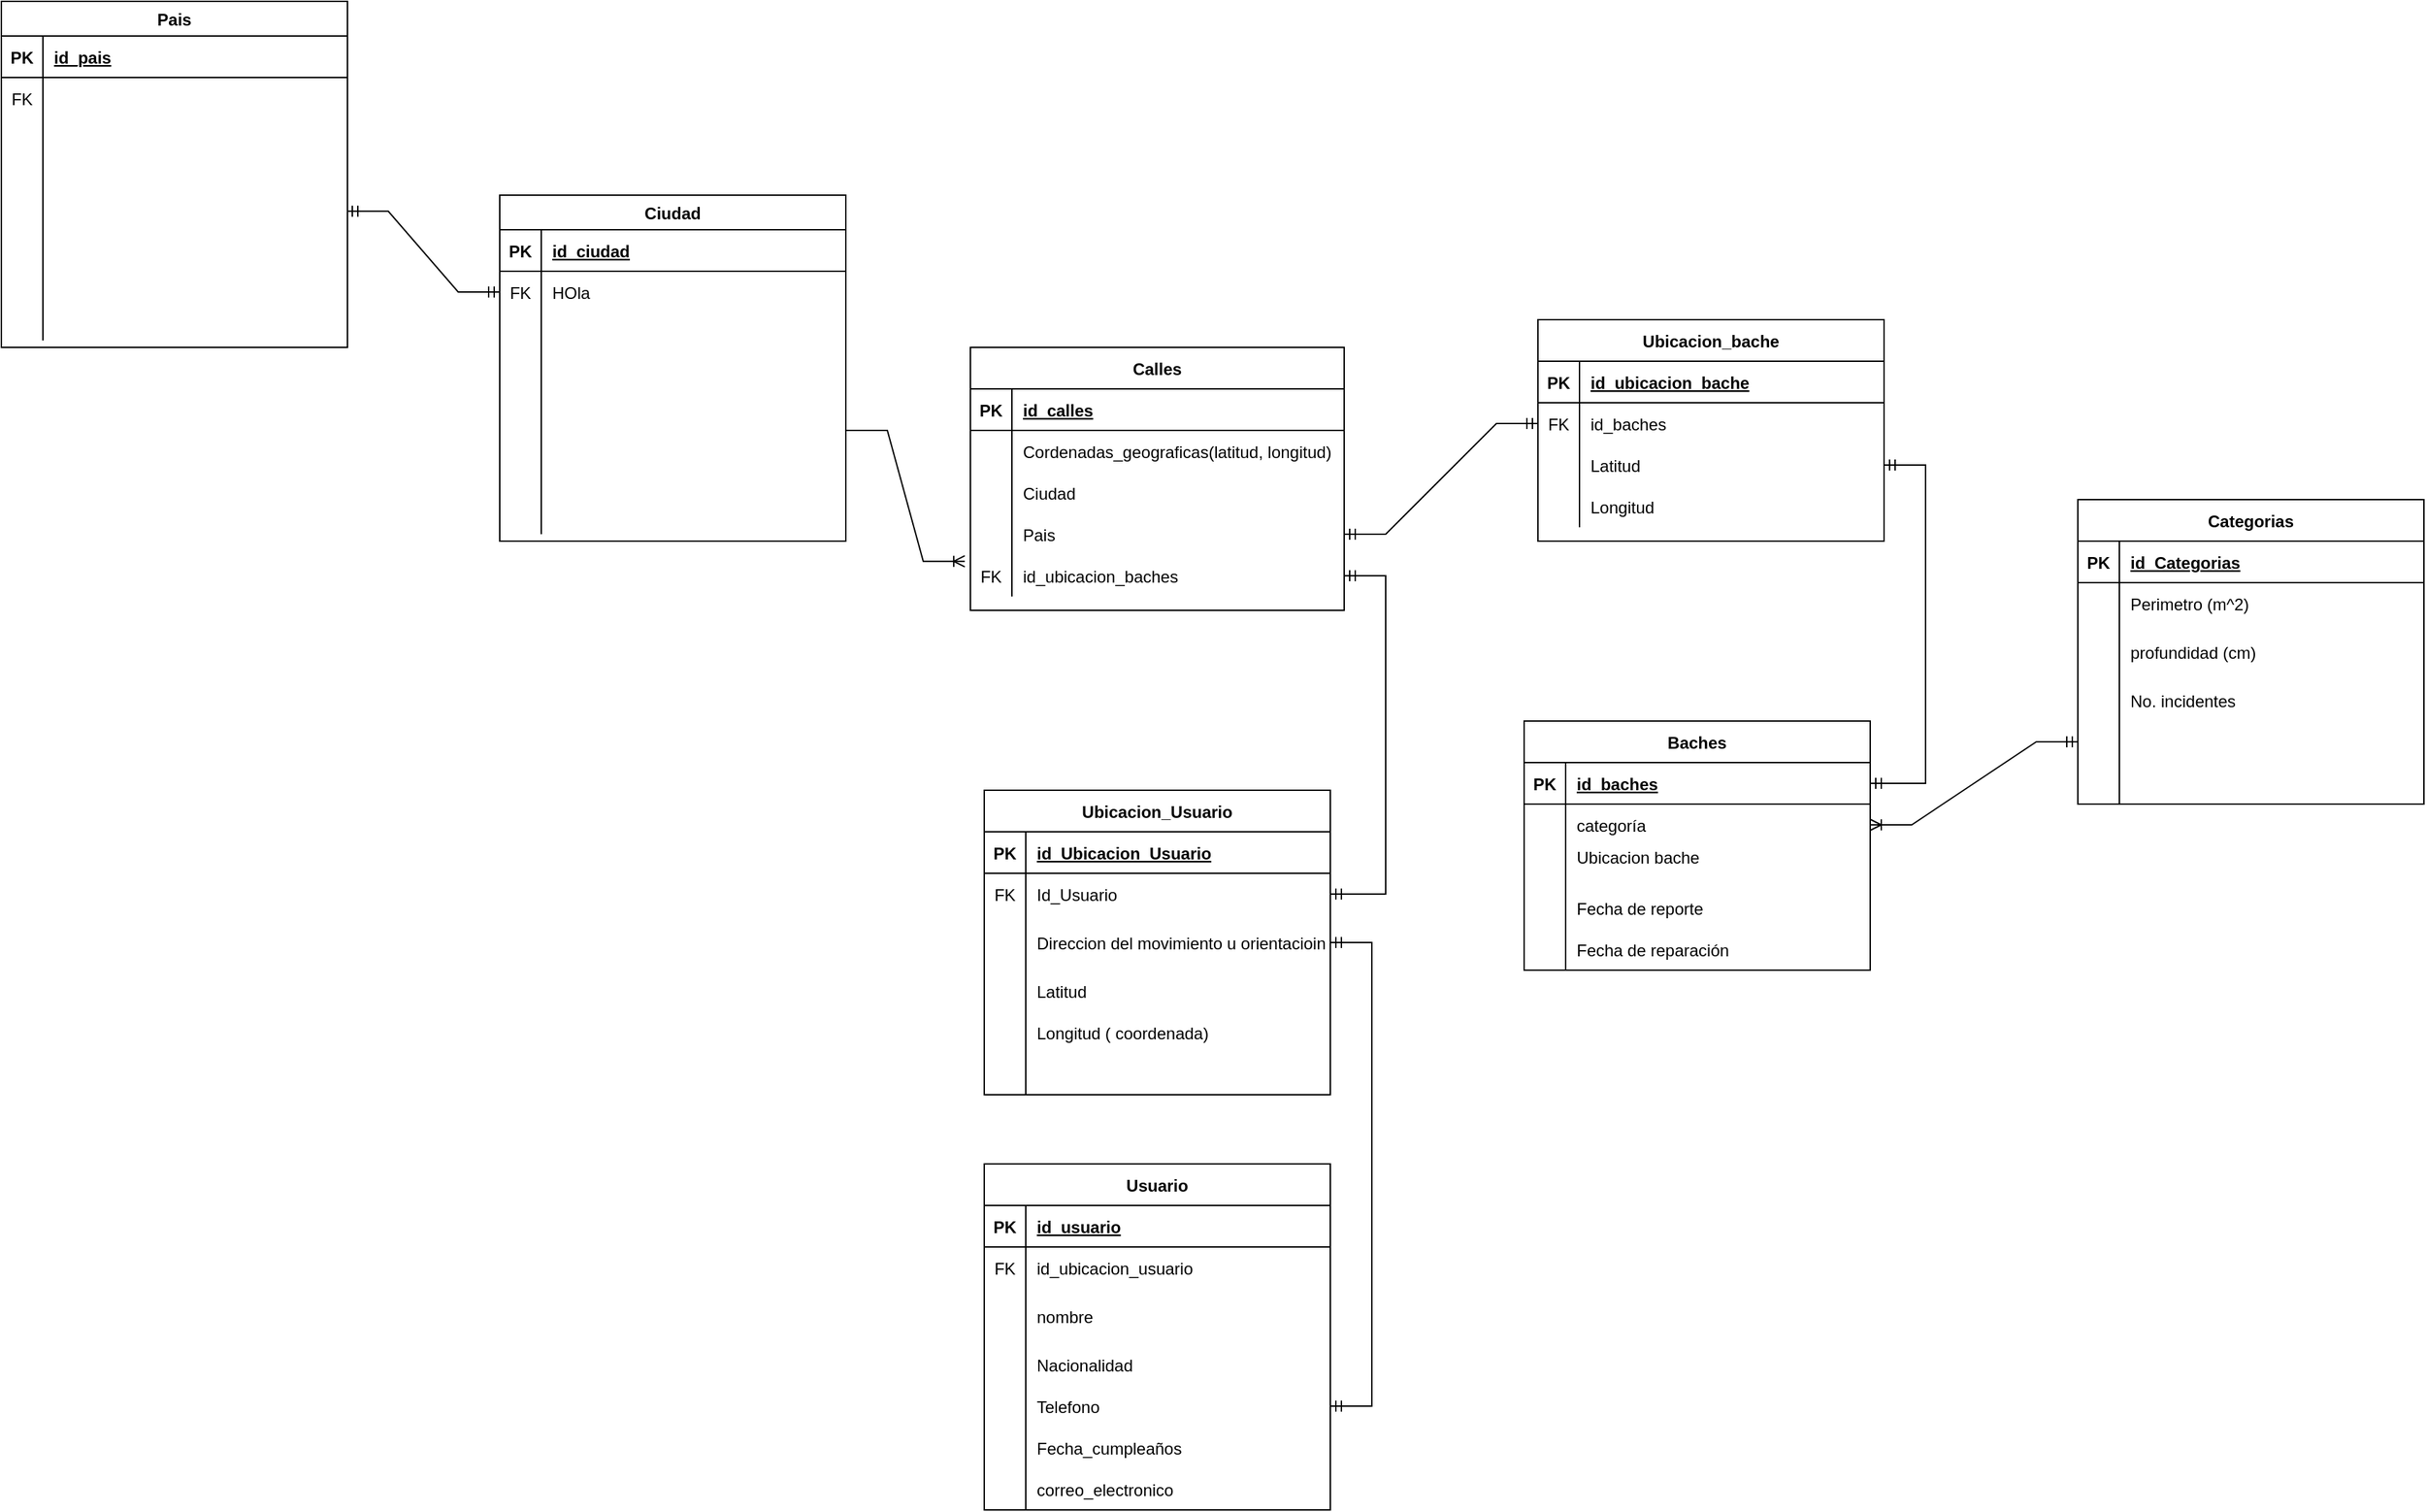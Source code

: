<mxfile version="24.0.7" type="github">
  <diagram name="Page-1" id="XDN09dfMbkEmqPRKBXD4">
    <mxGraphModel dx="1633" dy="789" grid="1" gridSize="10" guides="1" tooltips="1" connect="1" arrows="1" fold="1" page="1" pageScale="1" pageWidth="827" pageHeight="1169" math="0" shadow="0">
      <root>
        <mxCell id="0" />
        <mxCell id="1" parent="0" />
        <mxCell id="mISCRe_RFVBFZnoGNRsq-1" value="Baches" style="shape=table;startSize=30;container=1;collapsible=1;childLayout=tableLayout;fixedRows=1;rowLines=0;fontStyle=1;align=center;resizeLast=1;" parent="1" vertex="1">
          <mxGeometry x="1140" y="560" width="250" height="180" as="geometry" />
        </mxCell>
        <mxCell id="mISCRe_RFVBFZnoGNRsq-2" value="" style="shape=partialRectangle;collapsible=0;dropTarget=0;pointerEvents=0;fillColor=none;points=[[0,0.5],[1,0.5]];portConstraint=eastwest;top=0;left=0;right=0;bottom=1;" parent="mISCRe_RFVBFZnoGNRsq-1" vertex="1">
          <mxGeometry y="30" width="250" height="30" as="geometry" />
        </mxCell>
        <mxCell id="mISCRe_RFVBFZnoGNRsq-3" value="PK" style="shape=partialRectangle;overflow=hidden;connectable=0;fillColor=none;top=0;left=0;bottom=0;right=0;fontStyle=1;" parent="mISCRe_RFVBFZnoGNRsq-2" vertex="1">
          <mxGeometry width="30" height="30" as="geometry">
            <mxRectangle width="30" height="30" as="alternateBounds" />
          </mxGeometry>
        </mxCell>
        <mxCell id="mISCRe_RFVBFZnoGNRsq-4" value="id_baches" style="shape=partialRectangle;overflow=hidden;connectable=0;fillColor=none;top=0;left=0;bottom=0;right=0;align=left;spacingLeft=6;fontStyle=5;" parent="mISCRe_RFVBFZnoGNRsq-2" vertex="1">
          <mxGeometry x="30" width="220" height="30" as="geometry">
            <mxRectangle width="220" height="30" as="alternateBounds" />
          </mxGeometry>
        </mxCell>
        <mxCell id="mISCRe_RFVBFZnoGNRsq-5" value="" style="shape=partialRectangle;collapsible=0;dropTarget=0;pointerEvents=0;fillColor=none;points=[[0,0.5],[1,0.5]];portConstraint=eastwest;top=0;left=0;right=0;bottom=0;" parent="mISCRe_RFVBFZnoGNRsq-1" vertex="1">
          <mxGeometry y="60" width="250" height="30" as="geometry" />
        </mxCell>
        <mxCell id="mISCRe_RFVBFZnoGNRsq-6" value="" style="shape=partialRectangle;overflow=hidden;connectable=0;fillColor=none;top=0;left=0;bottom=0;right=0;" parent="mISCRe_RFVBFZnoGNRsq-5" vertex="1">
          <mxGeometry width="30" height="30" as="geometry">
            <mxRectangle width="30" height="30" as="alternateBounds" />
          </mxGeometry>
        </mxCell>
        <mxCell id="mISCRe_RFVBFZnoGNRsq-7" value="categoría" style="shape=partialRectangle;overflow=hidden;connectable=0;fillColor=none;top=0;left=0;bottom=0;right=0;align=left;spacingLeft=6;" parent="mISCRe_RFVBFZnoGNRsq-5" vertex="1">
          <mxGeometry x="30" width="220" height="30" as="geometry">
            <mxRectangle width="220" height="30" as="alternateBounds" />
          </mxGeometry>
        </mxCell>
        <mxCell id="mISCRe_RFVBFZnoGNRsq-8" value="" style="shape=partialRectangle;collapsible=0;dropTarget=0;pointerEvents=0;fillColor=none;points=[[0,0.5],[1,0.5]];portConstraint=eastwest;top=0;left=0;right=0;bottom=0;" parent="mISCRe_RFVBFZnoGNRsq-1" vertex="1">
          <mxGeometry y="90" width="250" height="30" as="geometry" />
        </mxCell>
        <mxCell id="mISCRe_RFVBFZnoGNRsq-9" value="" style="shape=partialRectangle;overflow=hidden;connectable=0;fillColor=none;top=0;left=0;bottom=0;right=0;" parent="mISCRe_RFVBFZnoGNRsq-8" vertex="1">
          <mxGeometry width="30" height="30" as="geometry">
            <mxRectangle width="30" height="30" as="alternateBounds" />
          </mxGeometry>
        </mxCell>
        <mxCell id="mISCRe_RFVBFZnoGNRsq-10" value="Ubicacion bache&#xa;" style="shape=partialRectangle;overflow=hidden;connectable=0;fillColor=none;top=0;left=0;bottom=0;right=0;align=left;spacingLeft=6;" parent="mISCRe_RFVBFZnoGNRsq-8" vertex="1">
          <mxGeometry x="30" width="220" height="30" as="geometry">
            <mxRectangle width="220" height="30" as="alternateBounds" />
          </mxGeometry>
        </mxCell>
        <mxCell id="mISCRe_RFVBFZnoGNRsq-11" value="" style="shape=partialRectangle;collapsible=0;dropTarget=0;pointerEvents=0;fillColor=none;points=[[0,0.5],[1,0.5]];portConstraint=eastwest;top=0;left=0;right=0;bottom=0;" parent="mISCRe_RFVBFZnoGNRsq-1" vertex="1">
          <mxGeometry y="120" width="250" height="30" as="geometry" />
        </mxCell>
        <mxCell id="mISCRe_RFVBFZnoGNRsq-12" value="" style="shape=partialRectangle;overflow=hidden;connectable=0;fillColor=none;top=0;left=0;bottom=0;right=0;" parent="mISCRe_RFVBFZnoGNRsq-11" vertex="1">
          <mxGeometry width="30" height="30" as="geometry">
            <mxRectangle width="30" height="30" as="alternateBounds" />
          </mxGeometry>
        </mxCell>
        <mxCell id="mISCRe_RFVBFZnoGNRsq-13" value="Fecha de reporte" style="shape=partialRectangle;overflow=hidden;connectable=0;fillColor=none;top=0;left=0;bottom=0;right=0;align=left;spacingLeft=6;" parent="mISCRe_RFVBFZnoGNRsq-11" vertex="1">
          <mxGeometry x="30" width="220" height="30" as="geometry">
            <mxRectangle width="220" height="30" as="alternateBounds" />
          </mxGeometry>
        </mxCell>
        <mxCell id="mISCRe_RFVBFZnoGNRsq-14" value="" style="shape=partialRectangle;collapsible=0;dropTarget=0;pointerEvents=0;fillColor=none;points=[[0,0.5],[1,0.5]];portConstraint=eastwest;top=0;left=0;right=0;bottom=0;" parent="mISCRe_RFVBFZnoGNRsq-1" vertex="1">
          <mxGeometry y="150" width="250" height="30" as="geometry" />
        </mxCell>
        <mxCell id="mISCRe_RFVBFZnoGNRsq-15" value="" style="shape=partialRectangle;overflow=hidden;connectable=0;fillColor=none;top=0;left=0;bottom=0;right=0;" parent="mISCRe_RFVBFZnoGNRsq-14" vertex="1">
          <mxGeometry width="30" height="30" as="geometry">
            <mxRectangle width="30" height="30" as="alternateBounds" />
          </mxGeometry>
        </mxCell>
        <mxCell id="mISCRe_RFVBFZnoGNRsq-16" value="Fecha de reparación" style="shape=partialRectangle;overflow=hidden;connectable=0;fillColor=none;top=0;left=0;bottom=0;right=0;align=left;spacingLeft=6;" parent="mISCRe_RFVBFZnoGNRsq-14" vertex="1">
          <mxGeometry x="30" width="220" height="30" as="geometry">
            <mxRectangle width="220" height="30" as="alternateBounds" />
          </mxGeometry>
        </mxCell>
        <mxCell id="mISCRe_RFVBFZnoGNRsq-17" value="Ubicacion_bache" style="shape=table;startSize=30;container=1;collapsible=1;childLayout=tableLayout;fixedRows=1;rowLines=0;fontStyle=1;align=center;resizeLast=1;" parent="1" vertex="1">
          <mxGeometry x="1150" y="270" width="250" height="160" as="geometry" />
        </mxCell>
        <mxCell id="mISCRe_RFVBFZnoGNRsq-18" value="" style="shape=partialRectangle;collapsible=0;dropTarget=0;pointerEvents=0;fillColor=none;points=[[0,0.5],[1,0.5]];portConstraint=eastwest;top=0;left=0;right=0;bottom=1;" parent="mISCRe_RFVBFZnoGNRsq-17" vertex="1">
          <mxGeometry y="30" width="250" height="30" as="geometry" />
        </mxCell>
        <mxCell id="mISCRe_RFVBFZnoGNRsq-19" value="PK" style="shape=partialRectangle;overflow=hidden;connectable=0;fillColor=none;top=0;left=0;bottom=0;right=0;fontStyle=1;" parent="mISCRe_RFVBFZnoGNRsq-18" vertex="1">
          <mxGeometry width="30" height="30" as="geometry">
            <mxRectangle width="30" height="30" as="alternateBounds" />
          </mxGeometry>
        </mxCell>
        <mxCell id="mISCRe_RFVBFZnoGNRsq-20" value="id_ubicacion_bache" style="shape=partialRectangle;overflow=hidden;connectable=0;fillColor=none;top=0;left=0;bottom=0;right=0;align=left;spacingLeft=6;fontStyle=5;" parent="mISCRe_RFVBFZnoGNRsq-18" vertex="1">
          <mxGeometry x="30" width="220" height="30" as="geometry">
            <mxRectangle width="220" height="30" as="alternateBounds" />
          </mxGeometry>
        </mxCell>
        <mxCell id="mISCRe_RFVBFZnoGNRsq-21" value="" style="shape=partialRectangle;collapsible=0;dropTarget=0;pointerEvents=0;fillColor=none;points=[[0,0.5],[1,0.5]];portConstraint=eastwest;top=0;left=0;right=0;bottom=0;" parent="mISCRe_RFVBFZnoGNRsq-17" vertex="1">
          <mxGeometry y="60" width="250" height="30" as="geometry" />
        </mxCell>
        <mxCell id="mISCRe_RFVBFZnoGNRsq-22" value="FK" style="shape=partialRectangle;overflow=hidden;connectable=0;fillColor=none;top=0;left=0;bottom=0;right=0;" parent="mISCRe_RFVBFZnoGNRsq-21" vertex="1">
          <mxGeometry width="30" height="30" as="geometry">
            <mxRectangle width="30" height="30" as="alternateBounds" />
          </mxGeometry>
        </mxCell>
        <mxCell id="mISCRe_RFVBFZnoGNRsq-23" value="id_baches" style="shape=partialRectangle;overflow=hidden;connectable=0;fillColor=none;top=0;left=0;bottom=0;right=0;align=left;spacingLeft=6;labelBorderColor=none;" parent="mISCRe_RFVBFZnoGNRsq-21" vertex="1">
          <mxGeometry x="30" width="220" height="30" as="geometry">
            <mxRectangle width="220" height="30" as="alternateBounds" />
          </mxGeometry>
        </mxCell>
        <mxCell id="mISCRe_RFVBFZnoGNRsq-24" value="" style="shape=partialRectangle;collapsible=0;dropTarget=0;pointerEvents=0;fillColor=none;points=[[0,0.5],[1,0.5]];portConstraint=eastwest;top=0;left=0;right=0;bottom=0;" parent="mISCRe_RFVBFZnoGNRsq-17" vertex="1">
          <mxGeometry y="90" width="250" height="30" as="geometry" />
        </mxCell>
        <mxCell id="mISCRe_RFVBFZnoGNRsq-25" value="" style="shape=partialRectangle;overflow=hidden;connectable=0;fillColor=none;top=0;left=0;bottom=0;right=0;" parent="mISCRe_RFVBFZnoGNRsq-24" vertex="1">
          <mxGeometry width="30" height="30" as="geometry">
            <mxRectangle width="30" height="30" as="alternateBounds" />
          </mxGeometry>
        </mxCell>
        <mxCell id="mISCRe_RFVBFZnoGNRsq-26" value="Latitud" style="shape=partialRectangle;overflow=hidden;connectable=0;fillColor=none;top=0;left=0;bottom=0;right=0;align=left;spacingLeft=6;" parent="mISCRe_RFVBFZnoGNRsq-24" vertex="1">
          <mxGeometry x="30" width="220" height="30" as="geometry">
            <mxRectangle width="220" height="30" as="alternateBounds" />
          </mxGeometry>
        </mxCell>
        <mxCell id="mISCRe_RFVBFZnoGNRsq-27" value="" style="shape=partialRectangle;collapsible=0;dropTarget=0;pointerEvents=0;fillColor=none;points=[[0,0.5],[1,0.5]];portConstraint=eastwest;top=0;left=0;right=0;bottom=0;" parent="mISCRe_RFVBFZnoGNRsq-17" vertex="1">
          <mxGeometry y="120" width="250" height="30" as="geometry" />
        </mxCell>
        <mxCell id="mISCRe_RFVBFZnoGNRsq-28" value="" style="shape=partialRectangle;overflow=hidden;connectable=0;fillColor=none;top=0;left=0;bottom=0;right=0;" parent="mISCRe_RFVBFZnoGNRsq-27" vertex="1">
          <mxGeometry width="30" height="30" as="geometry">
            <mxRectangle width="30" height="30" as="alternateBounds" />
          </mxGeometry>
        </mxCell>
        <mxCell id="mISCRe_RFVBFZnoGNRsq-29" value="Longitud" style="shape=partialRectangle;overflow=hidden;connectable=0;fillColor=none;top=0;left=0;bottom=0;right=0;align=left;spacingLeft=6;" parent="mISCRe_RFVBFZnoGNRsq-27" vertex="1">
          <mxGeometry x="30" width="220" height="30" as="geometry">
            <mxRectangle width="220" height="30" as="alternateBounds" />
          </mxGeometry>
        </mxCell>
        <mxCell id="mISCRe_RFVBFZnoGNRsq-30" value="Calles" style="shape=table;startSize=30;container=1;collapsible=1;childLayout=tableLayout;fixedRows=1;rowLines=0;fontStyle=1;align=center;resizeLast=1;" parent="1" vertex="1">
          <mxGeometry x="740" y="290" width="270" height="190" as="geometry" />
        </mxCell>
        <mxCell id="mISCRe_RFVBFZnoGNRsq-31" value="" style="shape=partialRectangle;collapsible=0;dropTarget=0;pointerEvents=0;fillColor=none;points=[[0,0.5],[1,0.5]];portConstraint=eastwest;top=0;left=0;right=0;bottom=1;" parent="mISCRe_RFVBFZnoGNRsq-30" vertex="1">
          <mxGeometry y="30" width="270" height="30" as="geometry" />
        </mxCell>
        <mxCell id="mISCRe_RFVBFZnoGNRsq-32" value="PK" style="shape=partialRectangle;overflow=hidden;connectable=0;fillColor=none;top=0;left=0;bottom=0;right=0;fontStyle=1;" parent="mISCRe_RFVBFZnoGNRsq-31" vertex="1">
          <mxGeometry width="30" height="30" as="geometry">
            <mxRectangle width="30" height="30" as="alternateBounds" />
          </mxGeometry>
        </mxCell>
        <mxCell id="mISCRe_RFVBFZnoGNRsq-33" value="id_calles" style="shape=partialRectangle;overflow=hidden;connectable=0;fillColor=none;top=0;left=0;bottom=0;right=0;align=left;spacingLeft=6;fontStyle=5;" parent="mISCRe_RFVBFZnoGNRsq-31" vertex="1">
          <mxGeometry x="30" width="240" height="30" as="geometry">
            <mxRectangle width="240" height="30" as="alternateBounds" />
          </mxGeometry>
        </mxCell>
        <mxCell id="mISCRe_RFVBFZnoGNRsq-34" value="" style="shape=partialRectangle;collapsible=0;dropTarget=0;pointerEvents=0;fillColor=none;points=[[0,0.5],[1,0.5]];portConstraint=eastwest;top=0;left=0;right=0;bottom=0;" parent="mISCRe_RFVBFZnoGNRsq-30" vertex="1">
          <mxGeometry y="60" width="270" height="30" as="geometry" />
        </mxCell>
        <mxCell id="mISCRe_RFVBFZnoGNRsq-35" value="" style="shape=partialRectangle;overflow=hidden;connectable=0;fillColor=none;top=0;left=0;bottom=0;right=0;" parent="mISCRe_RFVBFZnoGNRsq-34" vertex="1">
          <mxGeometry width="30" height="30" as="geometry">
            <mxRectangle width="30" height="30" as="alternateBounds" />
          </mxGeometry>
        </mxCell>
        <mxCell id="mISCRe_RFVBFZnoGNRsq-36" value="Cordenadas_geograficas(latitud, longitud)" style="shape=partialRectangle;overflow=hidden;connectable=0;fillColor=none;top=0;left=0;bottom=0;right=0;align=left;spacingLeft=6;" parent="mISCRe_RFVBFZnoGNRsq-34" vertex="1">
          <mxGeometry x="30" width="240" height="30" as="geometry">
            <mxRectangle width="240" height="30" as="alternateBounds" />
          </mxGeometry>
        </mxCell>
        <mxCell id="mISCRe_RFVBFZnoGNRsq-37" value="" style="shape=partialRectangle;collapsible=0;dropTarget=0;pointerEvents=0;fillColor=none;points=[[0,0.5],[1,0.5]];portConstraint=eastwest;top=0;left=0;right=0;bottom=0;" parent="mISCRe_RFVBFZnoGNRsq-30" vertex="1">
          <mxGeometry y="90" width="270" height="30" as="geometry" />
        </mxCell>
        <mxCell id="mISCRe_RFVBFZnoGNRsq-38" value="" style="shape=partialRectangle;overflow=hidden;connectable=0;fillColor=none;top=0;left=0;bottom=0;right=0;" parent="mISCRe_RFVBFZnoGNRsq-37" vertex="1">
          <mxGeometry width="30" height="30" as="geometry">
            <mxRectangle width="30" height="30" as="alternateBounds" />
          </mxGeometry>
        </mxCell>
        <mxCell id="mISCRe_RFVBFZnoGNRsq-39" value="Ciudad" style="shape=partialRectangle;overflow=hidden;connectable=0;fillColor=none;top=0;left=0;bottom=0;right=0;align=left;spacingLeft=6;" parent="mISCRe_RFVBFZnoGNRsq-37" vertex="1">
          <mxGeometry x="30" width="240" height="30" as="geometry">
            <mxRectangle width="240" height="30" as="alternateBounds" />
          </mxGeometry>
        </mxCell>
        <mxCell id="mISCRe_RFVBFZnoGNRsq-40" value="" style="shape=partialRectangle;collapsible=0;dropTarget=0;pointerEvents=0;fillColor=none;points=[[0,0.5],[1,0.5]];portConstraint=eastwest;top=0;left=0;right=0;bottom=0;" parent="mISCRe_RFVBFZnoGNRsq-30" vertex="1">
          <mxGeometry y="120" width="270" height="30" as="geometry" />
        </mxCell>
        <mxCell id="mISCRe_RFVBFZnoGNRsq-41" value="" style="shape=partialRectangle;overflow=hidden;connectable=0;fillColor=none;top=0;left=0;bottom=0;right=0;" parent="mISCRe_RFVBFZnoGNRsq-40" vertex="1">
          <mxGeometry width="30" height="30" as="geometry">
            <mxRectangle width="30" height="30" as="alternateBounds" />
          </mxGeometry>
        </mxCell>
        <mxCell id="mISCRe_RFVBFZnoGNRsq-42" value="Pais" style="shape=partialRectangle;overflow=hidden;connectable=0;fillColor=none;top=0;left=0;bottom=0;right=0;align=left;spacingLeft=6;" parent="mISCRe_RFVBFZnoGNRsq-40" vertex="1">
          <mxGeometry x="30" width="240" height="30" as="geometry">
            <mxRectangle width="240" height="30" as="alternateBounds" />
          </mxGeometry>
        </mxCell>
        <mxCell id="mISCRe_RFVBFZnoGNRsq-43" value="" style="shape=partialRectangle;collapsible=0;dropTarget=0;pointerEvents=0;fillColor=none;points=[[0,0.5],[1,0.5]];portConstraint=eastwest;top=0;left=0;right=0;bottom=0;" parent="mISCRe_RFVBFZnoGNRsq-30" vertex="1">
          <mxGeometry y="150" width="270" height="30" as="geometry" />
        </mxCell>
        <mxCell id="mISCRe_RFVBFZnoGNRsq-44" value="FK" style="shape=partialRectangle;overflow=hidden;connectable=0;fillColor=none;top=0;left=0;bottom=0;right=0;" parent="mISCRe_RFVBFZnoGNRsq-43" vertex="1">
          <mxGeometry width="30" height="30" as="geometry">
            <mxRectangle width="30" height="30" as="alternateBounds" />
          </mxGeometry>
        </mxCell>
        <mxCell id="mISCRe_RFVBFZnoGNRsq-45" value="id_ubicacion_baches" style="shape=partialRectangle;overflow=hidden;connectable=0;fillColor=none;top=0;left=0;bottom=0;right=0;align=left;spacingLeft=6;verticalAlign=middle;noLabel=0;" parent="mISCRe_RFVBFZnoGNRsq-43" vertex="1">
          <mxGeometry x="30" width="240" height="30" as="geometry">
            <mxRectangle width="240" height="30" as="alternateBounds" />
          </mxGeometry>
        </mxCell>
        <mxCell id="mISCRe_RFVBFZnoGNRsq-46" value="Categorias" style="shape=table;startSize=30;container=1;collapsible=1;childLayout=tableLayout;fixedRows=1;rowLines=0;fontStyle=1;align=center;resizeLast=1;" parent="1" vertex="1">
          <mxGeometry x="1540" y="400" width="250" height="220" as="geometry" />
        </mxCell>
        <mxCell id="mISCRe_RFVBFZnoGNRsq-47" value="" style="shape=partialRectangle;collapsible=0;dropTarget=0;pointerEvents=0;fillColor=none;points=[[0,0.5],[1,0.5]];portConstraint=eastwest;top=0;left=0;right=0;bottom=1;" parent="mISCRe_RFVBFZnoGNRsq-46" vertex="1">
          <mxGeometry y="30" width="250" height="30" as="geometry" />
        </mxCell>
        <mxCell id="mISCRe_RFVBFZnoGNRsq-48" value="PK" style="shape=partialRectangle;overflow=hidden;connectable=0;fillColor=none;top=0;left=0;bottom=0;right=0;fontStyle=1;" parent="mISCRe_RFVBFZnoGNRsq-47" vertex="1">
          <mxGeometry width="30" height="30" as="geometry">
            <mxRectangle width="30" height="30" as="alternateBounds" />
          </mxGeometry>
        </mxCell>
        <mxCell id="mISCRe_RFVBFZnoGNRsq-49" value="id_Categorias" style="shape=partialRectangle;overflow=hidden;connectable=0;fillColor=none;top=0;left=0;bottom=0;right=0;align=left;spacingLeft=6;fontStyle=5;" parent="mISCRe_RFVBFZnoGNRsq-47" vertex="1">
          <mxGeometry x="30" width="220" height="30" as="geometry">
            <mxRectangle width="220" height="30" as="alternateBounds" />
          </mxGeometry>
        </mxCell>
        <mxCell id="mISCRe_RFVBFZnoGNRsq-50" value="" style="shape=partialRectangle;collapsible=0;dropTarget=0;pointerEvents=0;fillColor=none;points=[[0,0.5],[1,0.5]];portConstraint=eastwest;top=0;left=0;right=0;bottom=0;" parent="mISCRe_RFVBFZnoGNRsq-46" vertex="1">
          <mxGeometry y="60" width="250" height="30" as="geometry" />
        </mxCell>
        <mxCell id="mISCRe_RFVBFZnoGNRsq-51" value="" style="shape=partialRectangle;overflow=hidden;connectable=0;fillColor=none;top=0;left=0;bottom=0;right=0;" parent="mISCRe_RFVBFZnoGNRsq-50" vertex="1">
          <mxGeometry width="30" height="30" as="geometry">
            <mxRectangle width="30" height="30" as="alternateBounds" />
          </mxGeometry>
        </mxCell>
        <mxCell id="mISCRe_RFVBFZnoGNRsq-52" value="Perimetro (m^2)" style="shape=partialRectangle;overflow=hidden;connectable=0;fillColor=none;top=0;left=0;bottom=0;right=0;align=left;spacingLeft=6;" parent="mISCRe_RFVBFZnoGNRsq-50" vertex="1">
          <mxGeometry x="30" width="220" height="30" as="geometry">
            <mxRectangle width="220" height="30" as="alternateBounds" />
          </mxGeometry>
        </mxCell>
        <mxCell id="mISCRe_RFVBFZnoGNRsq-53" value="" style="shape=partialRectangle;collapsible=0;dropTarget=0;pointerEvents=0;fillColor=none;points=[[0,0.5],[1,0.5]];portConstraint=eastwest;top=0;left=0;right=0;bottom=0;" parent="mISCRe_RFVBFZnoGNRsq-46" vertex="1">
          <mxGeometry y="90" width="250" height="40" as="geometry" />
        </mxCell>
        <mxCell id="mISCRe_RFVBFZnoGNRsq-54" value="" style="shape=partialRectangle;overflow=hidden;connectable=0;fillColor=none;top=0;left=0;bottom=0;right=0;" parent="mISCRe_RFVBFZnoGNRsq-53" vertex="1">
          <mxGeometry width="30" height="40" as="geometry">
            <mxRectangle width="30" height="40" as="alternateBounds" />
          </mxGeometry>
        </mxCell>
        <mxCell id="mISCRe_RFVBFZnoGNRsq-55" value="profundidad (cm)" style="shape=partialRectangle;overflow=hidden;connectable=0;fillColor=none;top=0;left=0;bottom=0;right=0;align=left;spacingLeft=6;" parent="mISCRe_RFVBFZnoGNRsq-53" vertex="1">
          <mxGeometry x="30" width="220" height="40" as="geometry">
            <mxRectangle width="220" height="40" as="alternateBounds" />
          </mxGeometry>
        </mxCell>
        <mxCell id="mISCRe_RFVBFZnoGNRsq-56" value="" style="shape=partialRectangle;collapsible=0;dropTarget=0;pointerEvents=0;fillColor=none;points=[[0,0.5],[1,0.5]];portConstraint=eastwest;top=0;left=0;right=0;bottom=0;" parent="mISCRe_RFVBFZnoGNRsq-46" vertex="1">
          <mxGeometry y="130" width="250" height="30" as="geometry" />
        </mxCell>
        <mxCell id="mISCRe_RFVBFZnoGNRsq-57" value="" style="shape=partialRectangle;overflow=hidden;connectable=0;fillColor=none;top=0;left=0;bottom=0;right=0;" parent="mISCRe_RFVBFZnoGNRsq-56" vertex="1">
          <mxGeometry width="30" height="30" as="geometry">
            <mxRectangle width="30" height="30" as="alternateBounds" />
          </mxGeometry>
        </mxCell>
        <mxCell id="mISCRe_RFVBFZnoGNRsq-58" value="No. incidentes" style="shape=partialRectangle;overflow=hidden;connectable=0;fillColor=none;top=0;left=0;bottom=0;right=0;align=left;spacingLeft=6;" parent="mISCRe_RFVBFZnoGNRsq-56" vertex="1">
          <mxGeometry x="30" width="220" height="30" as="geometry">
            <mxRectangle width="220" height="30" as="alternateBounds" />
          </mxGeometry>
        </mxCell>
        <mxCell id="mISCRe_RFVBFZnoGNRsq-59" value="" style="shape=partialRectangle;collapsible=0;dropTarget=0;pointerEvents=0;fillColor=none;points=[[0,0.5],[1,0.5]];portConstraint=eastwest;top=0;left=0;right=0;bottom=0;" parent="mISCRe_RFVBFZnoGNRsq-46" vertex="1">
          <mxGeometry y="160" width="250" height="30" as="geometry" />
        </mxCell>
        <mxCell id="mISCRe_RFVBFZnoGNRsq-60" value="" style="shape=partialRectangle;overflow=hidden;connectable=0;fillColor=none;top=0;left=0;bottom=0;right=0;" parent="mISCRe_RFVBFZnoGNRsq-59" vertex="1">
          <mxGeometry width="30" height="30" as="geometry">
            <mxRectangle width="30" height="30" as="alternateBounds" />
          </mxGeometry>
        </mxCell>
        <mxCell id="mISCRe_RFVBFZnoGNRsq-61" value="" style="shape=partialRectangle;overflow=hidden;connectable=0;fillColor=none;top=0;left=0;bottom=0;right=0;align=left;spacingLeft=6;" parent="mISCRe_RFVBFZnoGNRsq-59" vertex="1">
          <mxGeometry x="30" width="220" height="30" as="geometry">
            <mxRectangle width="220" height="30" as="alternateBounds" />
          </mxGeometry>
        </mxCell>
        <mxCell id="mISCRe_RFVBFZnoGNRsq-62" value="" style="shape=partialRectangle;collapsible=0;dropTarget=0;pointerEvents=0;fillColor=none;points=[[0,0.5],[1,0.5]];portConstraint=eastwest;top=0;left=0;right=0;bottom=0;" parent="mISCRe_RFVBFZnoGNRsq-46" vertex="1">
          <mxGeometry y="190" width="250" height="30" as="geometry" />
        </mxCell>
        <mxCell id="mISCRe_RFVBFZnoGNRsq-63" value="" style="shape=partialRectangle;overflow=hidden;connectable=0;fillColor=none;top=0;left=0;bottom=0;right=0;" parent="mISCRe_RFVBFZnoGNRsq-62" vertex="1">
          <mxGeometry width="30" height="30" as="geometry">
            <mxRectangle width="30" height="30" as="alternateBounds" />
          </mxGeometry>
        </mxCell>
        <mxCell id="mISCRe_RFVBFZnoGNRsq-64" value="" style="shape=partialRectangle;overflow=hidden;connectable=0;fillColor=none;top=0;left=0;bottom=0;right=0;align=left;spacingLeft=6;" parent="mISCRe_RFVBFZnoGNRsq-62" vertex="1">
          <mxGeometry x="30" width="220" height="30" as="geometry">
            <mxRectangle width="220" height="30" as="alternateBounds" />
          </mxGeometry>
        </mxCell>
        <mxCell id="mISCRe_RFVBFZnoGNRsq-65" value="" style="edgeStyle=entityRelationEdgeStyle;fontSize=12;html=1;endArrow=ERoneToMany;startArrow=ERmandOne;rounded=0;exitX=0;exitY=0.5;exitDx=0;exitDy=0;entryX=1;entryY=0.5;entryDx=0;entryDy=0;" parent="1" source="mISCRe_RFVBFZnoGNRsq-59" target="mISCRe_RFVBFZnoGNRsq-5" edge="1">
          <mxGeometry width="100" height="100" relative="1" as="geometry">
            <mxPoint x="1440" y="580" as="sourcePoint" />
            <mxPoint x="1440" y="430" as="targetPoint" />
          </mxGeometry>
        </mxCell>
        <mxCell id="mISCRe_RFVBFZnoGNRsq-66" value="Ubicacion_Usuario" style="shape=table;startSize=30;container=1;collapsible=1;childLayout=tableLayout;fixedRows=1;rowLines=0;fontStyle=1;align=center;resizeLast=1;" parent="1" vertex="1">
          <mxGeometry x="750" y="610" width="250" height="220" as="geometry" />
        </mxCell>
        <mxCell id="mISCRe_RFVBFZnoGNRsq-67" value="" style="shape=partialRectangle;collapsible=0;dropTarget=0;pointerEvents=0;fillColor=none;points=[[0,0.5],[1,0.5]];portConstraint=eastwest;top=0;left=0;right=0;bottom=1;" parent="mISCRe_RFVBFZnoGNRsq-66" vertex="1">
          <mxGeometry y="30" width="250" height="30" as="geometry" />
        </mxCell>
        <mxCell id="mISCRe_RFVBFZnoGNRsq-68" value="PK" style="shape=partialRectangle;overflow=hidden;connectable=0;fillColor=none;top=0;left=0;bottom=0;right=0;fontStyle=1;" parent="mISCRe_RFVBFZnoGNRsq-67" vertex="1">
          <mxGeometry width="30" height="30" as="geometry">
            <mxRectangle width="30" height="30" as="alternateBounds" />
          </mxGeometry>
        </mxCell>
        <mxCell id="mISCRe_RFVBFZnoGNRsq-69" value="id_Ubicacion_Usuario" style="shape=partialRectangle;overflow=hidden;connectable=0;fillColor=none;top=0;left=0;bottom=0;right=0;align=left;spacingLeft=6;fontStyle=5;" parent="mISCRe_RFVBFZnoGNRsq-67" vertex="1">
          <mxGeometry x="30" width="220" height="30" as="geometry">
            <mxRectangle width="220" height="30" as="alternateBounds" />
          </mxGeometry>
        </mxCell>
        <mxCell id="mISCRe_RFVBFZnoGNRsq-70" value="" style="shape=partialRectangle;collapsible=0;dropTarget=0;pointerEvents=0;fillColor=none;points=[[0,0.5],[1,0.5]];portConstraint=eastwest;top=0;left=0;right=0;bottom=0;" parent="mISCRe_RFVBFZnoGNRsq-66" vertex="1">
          <mxGeometry y="60" width="250" height="30" as="geometry" />
        </mxCell>
        <mxCell id="mISCRe_RFVBFZnoGNRsq-71" value="FK" style="shape=partialRectangle;overflow=hidden;connectable=0;fillColor=none;top=0;left=0;bottom=0;right=0;" parent="mISCRe_RFVBFZnoGNRsq-70" vertex="1">
          <mxGeometry width="30" height="30" as="geometry">
            <mxRectangle width="30" height="30" as="alternateBounds" />
          </mxGeometry>
        </mxCell>
        <mxCell id="mISCRe_RFVBFZnoGNRsq-72" value="Id_Usuario" style="shape=partialRectangle;overflow=hidden;connectable=0;fillColor=none;top=0;left=0;bottom=0;right=0;align=left;spacingLeft=6;" parent="mISCRe_RFVBFZnoGNRsq-70" vertex="1">
          <mxGeometry x="30" width="220" height="30" as="geometry">
            <mxRectangle width="220" height="30" as="alternateBounds" />
          </mxGeometry>
        </mxCell>
        <mxCell id="mISCRe_RFVBFZnoGNRsq-73" value="" style="shape=partialRectangle;collapsible=0;dropTarget=0;pointerEvents=0;fillColor=none;points=[[0,0.5],[1,0.5]];portConstraint=eastwest;top=0;left=0;right=0;bottom=0;" parent="mISCRe_RFVBFZnoGNRsq-66" vertex="1">
          <mxGeometry y="90" width="250" height="40" as="geometry" />
        </mxCell>
        <mxCell id="mISCRe_RFVBFZnoGNRsq-74" value="" style="shape=partialRectangle;overflow=hidden;connectable=0;fillColor=none;top=0;left=0;bottom=0;right=0;" parent="mISCRe_RFVBFZnoGNRsq-73" vertex="1">
          <mxGeometry width="30" height="40" as="geometry">
            <mxRectangle width="30" height="40" as="alternateBounds" />
          </mxGeometry>
        </mxCell>
        <mxCell id="mISCRe_RFVBFZnoGNRsq-75" value="Direccion del movimiento u orientacioin" style="shape=partialRectangle;overflow=hidden;connectable=0;fillColor=none;top=0;left=0;bottom=0;right=0;align=left;spacingLeft=6;" parent="mISCRe_RFVBFZnoGNRsq-73" vertex="1">
          <mxGeometry x="30" width="220" height="40" as="geometry">
            <mxRectangle width="220" height="40" as="alternateBounds" />
          </mxGeometry>
        </mxCell>
        <mxCell id="mISCRe_RFVBFZnoGNRsq-76" value="" style="shape=partialRectangle;collapsible=0;dropTarget=0;pointerEvents=0;fillColor=none;points=[[0,0.5],[1,0.5]];portConstraint=eastwest;top=0;left=0;right=0;bottom=0;" parent="mISCRe_RFVBFZnoGNRsq-66" vertex="1">
          <mxGeometry y="130" width="250" height="30" as="geometry" />
        </mxCell>
        <mxCell id="mISCRe_RFVBFZnoGNRsq-77" value="" style="shape=partialRectangle;overflow=hidden;connectable=0;fillColor=none;top=0;left=0;bottom=0;right=0;" parent="mISCRe_RFVBFZnoGNRsq-76" vertex="1">
          <mxGeometry width="30" height="30" as="geometry">
            <mxRectangle width="30" height="30" as="alternateBounds" />
          </mxGeometry>
        </mxCell>
        <mxCell id="mISCRe_RFVBFZnoGNRsq-78" value="Latitud " style="shape=partialRectangle;overflow=hidden;connectable=0;fillColor=none;top=0;left=0;bottom=0;right=0;align=left;spacingLeft=6;" parent="mISCRe_RFVBFZnoGNRsq-76" vertex="1">
          <mxGeometry x="30" width="220" height="30" as="geometry">
            <mxRectangle width="220" height="30" as="alternateBounds" />
          </mxGeometry>
        </mxCell>
        <mxCell id="mISCRe_RFVBFZnoGNRsq-79" value="" style="shape=partialRectangle;collapsible=0;dropTarget=0;pointerEvents=0;fillColor=none;points=[[0,0.5],[1,0.5]];portConstraint=eastwest;top=0;left=0;right=0;bottom=0;" parent="mISCRe_RFVBFZnoGNRsq-66" vertex="1">
          <mxGeometry y="160" width="250" height="30" as="geometry" />
        </mxCell>
        <mxCell id="mISCRe_RFVBFZnoGNRsq-80" value="" style="shape=partialRectangle;overflow=hidden;connectable=0;fillColor=none;top=0;left=0;bottom=0;right=0;" parent="mISCRe_RFVBFZnoGNRsq-79" vertex="1">
          <mxGeometry width="30" height="30" as="geometry">
            <mxRectangle width="30" height="30" as="alternateBounds" />
          </mxGeometry>
        </mxCell>
        <mxCell id="mISCRe_RFVBFZnoGNRsq-81" value="Longitud ( coordenada)" style="shape=partialRectangle;overflow=hidden;connectable=0;fillColor=none;top=0;left=0;bottom=0;right=0;align=left;spacingLeft=6;" parent="mISCRe_RFVBFZnoGNRsq-79" vertex="1">
          <mxGeometry x="30" width="220" height="30" as="geometry">
            <mxRectangle width="220" height="30" as="alternateBounds" />
          </mxGeometry>
        </mxCell>
        <mxCell id="mISCRe_RFVBFZnoGNRsq-82" value="" style="shape=partialRectangle;collapsible=0;dropTarget=0;pointerEvents=0;fillColor=none;points=[[0,0.5],[1,0.5]];portConstraint=eastwest;top=0;left=0;right=0;bottom=0;" parent="mISCRe_RFVBFZnoGNRsq-66" vertex="1">
          <mxGeometry y="190" width="250" height="30" as="geometry" />
        </mxCell>
        <mxCell id="mISCRe_RFVBFZnoGNRsq-83" value="" style="shape=partialRectangle;overflow=hidden;connectable=0;fillColor=none;top=0;left=0;bottom=0;right=0;" parent="mISCRe_RFVBFZnoGNRsq-82" vertex="1">
          <mxGeometry width="30" height="30" as="geometry">
            <mxRectangle width="30" height="30" as="alternateBounds" />
          </mxGeometry>
        </mxCell>
        <mxCell id="mISCRe_RFVBFZnoGNRsq-84" value="" style="shape=partialRectangle;overflow=hidden;connectable=0;fillColor=none;top=0;left=0;bottom=0;right=0;align=left;spacingLeft=6;" parent="mISCRe_RFVBFZnoGNRsq-82" vertex="1">
          <mxGeometry x="30" width="220" height="30" as="geometry">
            <mxRectangle width="220" height="30" as="alternateBounds" />
          </mxGeometry>
        </mxCell>
        <mxCell id="mISCRe_RFVBFZnoGNRsq-85" value="" style="edgeStyle=entityRelationEdgeStyle;fontSize=12;html=1;endArrow=ERmandOne;startArrow=ERmandOne;rounded=0;exitX=1;exitY=0.5;exitDx=0;exitDy=0;" parent="1" source="mISCRe_RFVBFZnoGNRsq-2" target="mISCRe_RFVBFZnoGNRsq-24" edge="1">
          <mxGeometry width="100" height="100" relative="1" as="geometry">
            <mxPoint x="1420" y="510" as="sourcePoint" />
            <mxPoint x="1460" y="370" as="targetPoint" />
            <Array as="points">
              <mxPoint x="1440" y="440" />
            </Array>
          </mxGeometry>
        </mxCell>
        <mxCell id="mISCRe_RFVBFZnoGNRsq-86" value="" style="edgeStyle=entityRelationEdgeStyle;fontSize=12;html=1;endArrow=ERmandOne;startArrow=ERmandOne;rounded=0;entryX=0;entryY=0.5;entryDx=0;entryDy=0;exitX=1;exitY=0.5;exitDx=0;exitDy=0;" parent="1" source="mISCRe_RFVBFZnoGNRsq-40" target="mISCRe_RFVBFZnoGNRsq-21" edge="1">
          <mxGeometry width="100" height="100" relative="1" as="geometry">
            <mxPoint x="970" y="590" as="sourcePoint" />
            <mxPoint x="1070" y="490" as="targetPoint" />
          </mxGeometry>
        </mxCell>
        <mxCell id="mISCRe_RFVBFZnoGNRsq-87" value="Usuario" style="shape=table;startSize=30;container=1;collapsible=1;childLayout=tableLayout;fixedRows=1;rowLines=0;fontStyle=1;align=center;resizeLast=1;" parent="1" vertex="1">
          <mxGeometry x="750" y="880" width="250" height="250" as="geometry" />
        </mxCell>
        <mxCell id="mISCRe_RFVBFZnoGNRsq-88" value="" style="shape=partialRectangle;collapsible=0;dropTarget=0;pointerEvents=0;fillColor=none;points=[[0,0.5],[1,0.5]];portConstraint=eastwest;top=0;left=0;right=0;bottom=1;" parent="mISCRe_RFVBFZnoGNRsq-87" vertex="1">
          <mxGeometry y="30" width="250" height="30" as="geometry" />
        </mxCell>
        <mxCell id="mISCRe_RFVBFZnoGNRsq-89" value="PK" style="shape=partialRectangle;overflow=hidden;connectable=0;fillColor=none;top=0;left=0;bottom=0;right=0;fontStyle=1;" parent="mISCRe_RFVBFZnoGNRsq-88" vertex="1">
          <mxGeometry width="30" height="30" as="geometry">
            <mxRectangle width="30" height="30" as="alternateBounds" />
          </mxGeometry>
        </mxCell>
        <mxCell id="mISCRe_RFVBFZnoGNRsq-90" value="id_usuario" style="shape=partialRectangle;overflow=hidden;connectable=0;fillColor=none;top=0;left=0;bottom=0;right=0;align=left;spacingLeft=6;fontStyle=5;" parent="mISCRe_RFVBFZnoGNRsq-88" vertex="1">
          <mxGeometry x="30" width="220" height="30" as="geometry">
            <mxRectangle width="220" height="30" as="alternateBounds" />
          </mxGeometry>
        </mxCell>
        <mxCell id="mISCRe_RFVBFZnoGNRsq-91" value="" style="shape=partialRectangle;collapsible=0;dropTarget=0;pointerEvents=0;fillColor=none;points=[[0,0.5],[1,0.5]];portConstraint=eastwest;top=0;left=0;right=0;bottom=0;" parent="mISCRe_RFVBFZnoGNRsq-87" vertex="1">
          <mxGeometry y="60" width="250" height="30" as="geometry" />
        </mxCell>
        <mxCell id="mISCRe_RFVBFZnoGNRsq-92" value="FK" style="shape=partialRectangle;overflow=hidden;connectable=0;fillColor=none;top=0;left=0;bottom=0;right=0;" parent="mISCRe_RFVBFZnoGNRsq-91" vertex="1">
          <mxGeometry width="30" height="30" as="geometry">
            <mxRectangle width="30" height="30" as="alternateBounds" />
          </mxGeometry>
        </mxCell>
        <mxCell id="mISCRe_RFVBFZnoGNRsq-93" value="id_ubicacion_usuario" style="shape=partialRectangle;overflow=hidden;connectable=0;fillColor=none;top=0;left=0;bottom=0;right=0;align=left;spacingLeft=6;" parent="mISCRe_RFVBFZnoGNRsq-91" vertex="1">
          <mxGeometry x="30" width="220" height="30" as="geometry">
            <mxRectangle width="220" height="30" as="alternateBounds" />
          </mxGeometry>
        </mxCell>
        <mxCell id="mISCRe_RFVBFZnoGNRsq-94" value="" style="shape=partialRectangle;collapsible=0;dropTarget=0;pointerEvents=0;fillColor=none;points=[[0,0.5],[1,0.5]];portConstraint=eastwest;top=0;left=0;right=0;bottom=0;" parent="mISCRe_RFVBFZnoGNRsq-87" vertex="1">
          <mxGeometry y="90" width="250" height="40" as="geometry" />
        </mxCell>
        <mxCell id="mISCRe_RFVBFZnoGNRsq-95" value="" style="shape=partialRectangle;overflow=hidden;connectable=0;fillColor=none;top=0;left=0;bottom=0;right=0;" parent="mISCRe_RFVBFZnoGNRsq-94" vertex="1">
          <mxGeometry width="30" height="40" as="geometry">
            <mxRectangle width="30" height="40" as="alternateBounds" />
          </mxGeometry>
        </mxCell>
        <mxCell id="mISCRe_RFVBFZnoGNRsq-96" value="nombre" style="shape=partialRectangle;overflow=hidden;connectable=0;fillColor=none;top=0;left=0;bottom=0;right=0;align=left;spacingLeft=6;" parent="mISCRe_RFVBFZnoGNRsq-94" vertex="1">
          <mxGeometry x="30" width="220" height="40" as="geometry">
            <mxRectangle width="220" height="40" as="alternateBounds" />
          </mxGeometry>
        </mxCell>
        <mxCell id="mISCRe_RFVBFZnoGNRsq-97" value="" style="shape=partialRectangle;collapsible=0;dropTarget=0;pointerEvents=0;fillColor=none;points=[[0,0.5],[1,0.5]];portConstraint=eastwest;top=0;left=0;right=0;bottom=0;" parent="mISCRe_RFVBFZnoGNRsq-87" vertex="1">
          <mxGeometry y="130" width="250" height="30" as="geometry" />
        </mxCell>
        <mxCell id="mISCRe_RFVBFZnoGNRsq-98" value="" style="shape=partialRectangle;overflow=hidden;connectable=0;fillColor=none;top=0;left=0;bottom=0;right=0;" parent="mISCRe_RFVBFZnoGNRsq-97" vertex="1">
          <mxGeometry width="30" height="30" as="geometry">
            <mxRectangle width="30" height="30" as="alternateBounds" />
          </mxGeometry>
        </mxCell>
        <mxCell id="mISCRe_RFVBFZnoGNRsq-99" value="Nacionalidad" style="shape=partialRectangle;overflow=hidden;connectable=0;fillColor=none;top=0;left=0;bottom=0;right=0;align=left;spacingLeft=6;" parent="mISCRe_RFVBFZnoGNRsq-97" vertex="1">
          <mxGeometry x="30" width="220" height="30" as="geometry">
            <mxRectangle width="220" height="30" as="alternateBounds" />
          </mxGeometry>
        </mxCell>
        <mxCell id="mISCRe_RFVBFZnoGNRsq-100" value="" style="shape=partialRectangle;collapsible=0;dropTarget=0;pointerEvents=0;fillColor=none;points=[[0,0.5],[1,0.5]];portConstraint=eastwest;top=0;left=0;right=0;bottom=0;" parent="mISCRe_RFVBFZnoGNRsq-87" vertex="1">
          <mxGeometry y="160" width="250" height="30" as="geometry" />
        </mxCell>
        <mxCell id="mISCRe_RFVBFZnoGNRsq-101" value="" style="shape=partialRectangle;overflow=hidden;connectable=0;fillColor=none;top=0;left=0;bottom=0;right=0;" parent="mISCRe_RFVBFZnoGNRsq-100" vertex="1">
          <mxGeometry width="30" height="30" as="geometry">
            <mxRectangle width="30" height="30" as="alternateBounds" />
          </mxGeometry>
        </mxCell>
        <mxCell id="mISCRe_RFVBFZnoGNRsq-102" value="Telefono" style="shape=partialRectangle;overflow=hidden;connectable=0;fillColor=none;top=0;left=0;bottom=0;right=0;align=left;spacingLeft=6;" parent="mISCRe_RFVBFZnoGNRsq-100" vertex="1">
          <mxGeometry x="30" width="220" height="30" as="geometry">
            <mxRectangle width="220" height="30" as="alternateBounds" />
          </mxGeometry>
        </mxCell>
        <mxCell id="mISCRe_RFVBFZnoGNRsq-103" value="" style="shape=partialRectangle;collapsible=0;dropTarget=0;pointerEvents=0;fillColor=none;points=[[0,0.5],[1,0.5]];portConstraint=eastwest;top=0;left=0;right=0;bottom=0;" parent="mISCRe_RFVBFZnoGNRsq-87" vertex="1">
          <mxGeometry y="190" width="250" height="30" as="geometry" />
        </mxCell>
        <mxCell id="mISCRe_RFVBFZnoGNRsq-104" value="" style="shape=partialRectangle;overflow=hidden;connectable=0;fillColor=none;top=0;left=0;bottom=0;right=0;" parent="mISCRe_RFVBFZnoGNRsq-103" vertex="1">
          <mxGeometry width="30" height="30" as="geometry">
            <mxRectangle width="30" height="30" as="alternateBounds" />
          </mxGeometry>
        </mxCell>
        <mxCell id="mISCRe_RFVBFZnoGNRsq-105" value="Fecha_cumpleaños" style="shape=partialRectangle;overflow=hidden;connectable=0;fillColor=none;top=0;left=0;bottom=0;right=0;align=left;spacingLeft=6;" parent="mISCRe_RFVBFZnoGNRsq-103" vertex="1">
          <mxGeometry x="30" width="220" height="30" as="geometry">
            <mxRectangle width="220" height="30" as="alternateBounds" />
          </mxGeometry>
        </mxCell>
        <mxCell id="mISCRe_RFVBFZnoGNRsq-106" value="" style="shape=partialRectangle;collapsible=0;dropTarget=0;pointerEvents=0;fillColor=none;points=[[0,0.5],[1,0.5]];portConstraint=eastwest;top=0;left=0;right=0;bottom=0;" parent="mISCRe_RFVBFZnoGNRsq-87" vertex="1">
          <mxGeometry y="220" width="250" height="30" as="geometry" />
        </mxCell>
        <mxCell id="mISCRe_RFVBFZnoGNRsq-107" value="" style="shape=partialRectangle;overflow=hidden;connectable=0;fillColor=none;top=0;left=0;bottom=0;right=0;" parent="mISCRe_RFVBFZnoGNRsq-106" vertex="1">
          <mxGeometry width="30" height="30" as="geometry">
            <mxRectangle width="30" height="30" as="alternateBounds" />
          </mxGeometry>
        </mxCell>
        <mxCell id="mISCRe_RFVBFZnoGNRsq-108" value="correo_electronico" style="shape=partialRectangle;overflow=hidden;connectable=0;fillColor=none;top=0;left=0;bottom=0;right=0;align=left;spacingLeft=6;" parent="mISCRe_RFVBFZnoGNRsq-106" vertex="1">
          <mxGeometry x="30" width="220" height="30" as="geometry">
            <mxRectangle width="220" height="30" as="alternateBounds" />
          </mxGeometry>
        </mxCell>
        <mxCell id="mISCRe_RFVBFZnoGNRsq-109" value="" style="edgeStyle=entityRelationEdgeStyle;fontSize=12;html=1;endArrow=ERmandOne;startArrow=ERmandOne;rounded=0;exitX=1;exitY=0.5;exitDx=0;exitDy=0;" parent="1" source="mISCRe_RFVBFZnoGNRsq-70" target="mISCRe_RFVBFZnoGNRsq-43" edge="1">
          <mxGeometry width="100" height="100" relative="1" as="geometry">
            <mxPoint x="920" y="610" as="sourcePoint" />
            <mxPoint x="1020" y="510" as="targetPoint" />
          </mxGeometry>
        </mxCell>
        <mxCell id="mISCRe_RFVBFZnoGNRsq-110" value="Ciudad" style="shape=table;startSize=25;container=1;collapsible=1;childLayout=tableLayout;fixedRows=1;rowLines=0;fontStyle=1;align=center;resizeLast=1;" parent="1" vertex="1">
          <mxGeometry x="400" y="180" width="250" height="250" as="geometry" />
        </mxCell>
        <mxCell id="mISCRe_RFVBFZnoGNRsq-111" value="" style="shape=partialRectangle;collapsible=0;dropTarget=0;pointerEvents=0;fillColor=none;points=[[0,0.5],[1,0.5]];portConstraint=eastwest;top=0;left=0;right=0;bottom=1;" parent="mISCRe_RFVBFZnoGNRsq-110" vertex="1">
          <mxGeometry y="25" width="250" height="30" as="geometry" />
        </mxCell>
        <mxCell id="mISCRe_RFVBFZnoGNRsq-112" value="PK" style="shape=partialRectangle;overflow=hidden;connectable=0;fillColor=none;top=0;left=0;bottom=0;right=0;fontStyle=1;" parent="mISCRe_RFVBFZnoGNRsq-111" vertex="1">
          <mxGeometry width="30" height="30" as="geometry">
            <mxRectangle width="30" height="30" as="alternateBounds" />
          </mxGeometry>
        </mxCell>
        <mxCell id="mISCRe_RFVBFZnoGNRsq-113" value="id_ciudad" style="shape=partialRectangle;overflow=hidden;connectable=0;fillColor=none;top=0;left=0;bottom=0;right=0;align=left;spacingLeft=6;fontStyle=5;" parent="mISCRe_RFVBFZnoGNRsq-111" vertex="1">
          <mxGeometry x="30" width="220" height="30" as="geometry">
            <mxRectangle width="220" height="30" as="alternateBounds" />
          </mxGeometry>
        </mxCell>
        <mxCell id="mISCRe_RFVBFZnoGNRsq-114" value="" style="shape=partialRectangle;collapsible=0;dropTarget=0;pointerEvents=0;fillColor=none;points=[[0,0.5],[1,0.5]];portConstraint=eastwest;top=0;left=0;right=0;bottom=0;" parent="mISCRe_RFVBFZnoGNRsq-110" vertex="1">
          <mxGeometry y="55" width="250" height="30" as="geometry" />
        </mxCell>
        <mxCell id="mISCRe_RFVBFZnoGNRsq-115" value="FK" style="shape=partialRectangle;overflow=hidden;connectable=0;fillColor=none;top=0;left=0;bottom=0;right=0;" parent="mISCRe_RFVBFZnoGNRsq-114" vertex="1">
          <mxGeometry width="30" height="30" as="geometry">
            <mxRectangle width="30" height="30" as="alternateBounds" />
          </mxGeometry>
        </mxCell>
        <mxCell id="mISCRe_RFVBFZnoGNRsq-116" value="HOla" style="shape=partialRectangle;overflow=hidden;connectable=0;fillColor=none;top=0;left=0;bottom=0;right=0;align=left;spacingLeft=6;" parent="mISCRe_RFVBFZnoGNRsq-114" vertex="1">
          <mxGeometry x="30" width="220" height="30" as="geometry">
            <mxRectangle width="220" height="30" as="alternateBounds" />
          </mxGeometry>
        </mxCell>
        <mxCell id="mISCRe_RFVBFZnoGNRsq-117" value="" style="shape=partialRectangle;collapsible=0;dropTarget=0;pointerEvents=0;fillColor=none;points=[[0,0.5],[1,0.5]];portConstraint=eastwest;top=0;left=0;right=0;bottom=0;" parent="mISCRe_RFVBFZnoGNRsq-110" vertex="1">
          <mxGeometry y="85" width="250" height="40" as="geometry" />
        </mxCell>
        <mxCell id="mISCRe_RFVBFZnoGNRsq-118" value="" style="shape=partialRectangle;overflow=hidden;connectable=0;fillColor=none;top=0;left=0;bottom=0;right=0;" parent="mISCRe_RFVBFZnoGNRsq-117" vertex="1">
          <mxGeometry width="30" height="40" as="geometry">
            <mxRectangle width="30" height="40" as="alternateBounds" />
          </mxGeometry>
        </mxCell>
        <mxCell id="mISCRe_RFVBFZnoGNRsq-119" value="" style="shape=partialRectangle;overflow=hidden;connectable=0;fillColor=none;top=0;left=0;bottom=0;right=0;align=left;spacingLeft=6;" parent="mISCRe_RFVBFZnoGNRsq-117" vertex="1">
          <mxGeometry x="30" width="220" height="40" as="geometry">
            <mxRectangle width="220" height="40" as="alternateBounds" />
          </mxGeometry>
        </mxCell>
        <mxCell id="mISCRe_RFVBFZnoGNRsq-120" value="" style="shape=partialRectangle;collapsible=0;dropTarget=0;pointerEvents=0;fillColor=none;points=[[0,0.5],[1,0.5]];portConstraint=eastwest;top=0;left=0;right=0;bottom=0;" parent="mISCRe_RFVBFZnoGNRsq-110" vertex="1">
          <mxGeometry y="125" width="250" height="30" as="geometry" />
        </mxCell>
        <mxCell id="mISCRe_RFVBFZnoGNRsq-121" value="" style="shape=partialRectangle;overflow=hidden;connectable=0;fillColor=none;top=0;left=0;bottom=0;right=0;" parent="mISCRe_RFVBFZnoGNRsq-120" vertex="1">
          <mxGeometry width="30" height="30" as="geometry">
            <mxRectangle width="30" height="30" as="alternateBounds" />
          </mxGeometry>
        </mxCell>
        <mxCell id="mISCRe_RFVBFZnoGNRsq-122" value="" style="shape=partialRectangle;overflow=hidden;connectable=0;fillColor=none;top=0;left=0;bottom=0;right=0;align=left;spacingLeft=6;" parent="mISCRe_RFVBFZnoGNRsq-120" vertex="1">
          <mxGeometry x="30" width="220" height="30" as="geometry">
            <mxRectangle width="220" height="30" as="alternateBounds" />
          </mxGeometry>
        </mxCell>
        <mxCell id="mISCRe_RFVBFZnoGNRsq-123" value="" style="shape=partialRectangle;collapsible=0;dropTarget=0;pointerEvents=0;fillColor=none;points=[[0,0.5],[1,0.5]];portConstraint=eastwest;top=0;left=0;right=0;bottom=0;" parent="mISCRe_RFVBFZnoGNRsq-110" vertex="1">
          <mxGeometry y="155" width="250" height="30" as="geometry" />
        </mxCell>
        <mxCell id="mISCRe_RFVBFZnoGNRsq-124" value="" style="shape=partialRectangle;overflow=hidden;connectable=0;fillColor=none;top=0;left=0;bottom=0;right=0;" parent="mISCRe_RFVBFZnoGNRsq-123" vertex="1">
          <mxGeometry width="30" height="30" as="geometry">
            <mxRectangle width="30" height="30" as="alternateBounds" />
          </mxGeometry>
        </mxCell>
        <mxCell id="mISCRe_RFVBFZnoGNRsq-125" value="" style="shape=partialRectangle;overflow=hidden;connectable=0;fillColor=none;top=0;left=0;bottom=0;right=0;align=left;spacingLeft=6;" parent="mISCRe_RFVBFZnoGNRsq-123" vertex="1">
          <mxGeometry x="30" width="220" height="30" as="geometry">
            <mxRectangle width="220" height="30" as="alternateBounds" />
          </mxGeometry>
        </mxCell>
        <mxCell id="mISCRe_RFVBFZnoGNRsq-126" value="" style="shape=partialRectangle;collapsible=0;dropTarget=0;pointerEvents=0;fillColor=none;points=[[0,0.5],[1,0.5]];portConstraint=eastwest;top=0;left=0;right=0;bottom=0;" parent="mISCRe_RFVBFZnoGNRsq-110" vertex="1">
          <mxGeometry y="185" width="250" height="30" as="geometry" />
        </mxCell>
        <mxCell id="mISCRe_RFVBFZnoGNRsq-127" value="" style="shape=partialRectangle;overflow=hidden;connectable=0;fillColor=none;top=0;left=0;bottom=0;right=0;" parent="mISCRe_RFVBFZnoGNRsq-126" vertex="1">
          <mxGeometry width="30" height="30" as="geometry">
            <mxRectangle width="30" height="30" as="alternateBounds" />
          </mxGeometry>
        </mxCell>
        <mxCell id="mISCRe_RFVBFZnoGNRsq-128" value="" style="shape=partialRectangle;overflow=hidden;connectable=0;fillColor=none;top=0;left=0;bottom=0;right=0;align=left;spacingLeft=6;" parent="mISCRe_RFVBFZnoGNRsq-126" vertex="1">
          <mxGeometry x="30" width="220" height="30" as="geometry">
            <mxRectangle width="220" height="30" as="alternateBounds" />
          </mxGeometry>
        </mxCell>
        <mxCell id="mISCRe_RFVBFZnoGNRsq-129" value="" style="shape=partialRectangle;collapsible=0;dropTarget=0;pointerEvents=0;fillColor=none;points=[[0,0.5],[1,0.5]];portConstraint=eastwest;top=0;left=0;right=0;bottom=0;" parent="mISCRe_RFVBFZnoGNRsq-110" vertex="1">
          <mxGeometry y="215" width="250" height="30" as="geometry" />
        </mxCell>
        <mxCell id="mISCRe_RFVBFZnoGNRsq-130" value="" style="shape=partialRectangle;overflow=hidden;connectable=0;fillColor=none;top=0;left=0;bottom=0;right=0;" parent="mISCRe_RFVBFZnoGNRsq-129" vertex="1">
          <mxGeometry width="30" height="30" as="geometry">
            <mxRectangle width="30" height="30" as="alternateBounds" />
          </mxGeometry>
        </mxCell>
        <mxCell id="mISCRe_RFVBFZnoGNRsq-131" value="" style="shape=partialRectangle;overflow=hidden;connectable=0;fillColor=none;top=0;left=0;bottom=0;right=0;align=left;spacingLeft=6;" parent="mISCRe_RFVBFZnoGNRsq-129" vertex="1">
          <mxGeometry x="30" width="220" height="30" as="geometry">
            <mxRectangle width="220" height="30" as="alternateBounds" />
          </mxGeometry>
        </mxCell>
        <mxCell id="mISCRe_RFVBFZnoGNRsq-132" value="Pais" style="shape=table;startSize=25;container=1;collapsible=1;childLayout=tableLayout;fixedRows=1;rowLines=0;fontStyle=1;align=center;resizeLast=1;" parent="1" vertex="1">
          <mxGeometry x="40" y="40" width="250" height="250" as="geometry" />
        </mxCell>
        <mxCell id="mISCRe_RFVBFZnoGNRsq-133" value="" style="shape=partialRectangle;collapsible=0;dropTarget=0;pointerEvents=0;fillColor=none;points=[[0,0.5],[1,0.5]];portConstraint=eastwest;top=0;left=0;right=0;bottom=1;" parent="mISCRe_RFVBFZnoGNRsq-132" vertex="1">
          <mxGeometry y="25" width="250" height="30" as="geometry" />
        </mxCell>
        <mxCell id="mISCRe_RFVBFZnoGNRsq-134" value="PK" style="shape=partialRectangle;overflow=hidden;connectable=0;fillColor=none;top=0;left=0;bottom=0;right=0;fontStyle=1;" parent="mISCRe_RFVBFZnoGNRsq-133" vertex="1">
          <mxGeometry width="30" height="30" as="geometry">
            <mxRectangle width="30" height="30" as="alternateBounds" />
          </mxGeometry>
        </mxCell>
        <mxCell id="mISCRe_RFVBFZnoGNRsq-135" value="id_pais" style="shape=partialRectangle;overflow=hidden;connectable=0;fillColor=none;top=0;left=0;bottom=0;right=0;align=left;spacingLeft=6;fontStyle=5;" parent="mISCRe_RFVBFZnoGNRsq-133" vertex="1">
          <mxGeometry x="30" width="220" height="30" as="geometry">
            <mxRectangle width="220" height="30" as="alternateBounds" />
          </mxGeometry>
        </mxCell>
        <mxCell id="mISCRe_RFVBFZnoGNRsq-136" value="" style="shape=partialRectangle;collapsible=0;dropTarget=0;pointerEvents=0;fillColor=none;points=[[0,0.5],[1,0.5]];portConstraint=eastwest;top=0;left=0;right=0;bottom=0;" parent="mISCRe_RFVBFZnoGNRsq-132" vertex="1">
          <mxGeometry y="55" width="250" height="30" as="geometry" />
        </mxCell>
        <mxCell id="mISCRe_RFVBFZnoGNRsq-137" value="FK" style="shape=partialRectangle;overflow=hidden;connectable=0;fillColor=none;top=0;left=0;bottom=0;right=0;" parent="mISCRe_RFVBFZnoGNRsq-136" vertex="1">
          <mxGeometry width="30" height="30" as="geometry">
            <mxRectangle width="30" height="30" as="alternateBounds" />
          </mxGeometry>
        </mxCell>
        <mxCell id="mISCRe_RFVBFZnoGNRsq-138" value="" style="shape=partialRectangle;overflow=hidden;connectable=0;fillColor=none;top=0;left=0;bottom=0;right=0;align=left;spacingLeft=6;" parent="mISCRe_RFVBFZnoGNRsq-136" vertex="1">
          <mxGeometry x="30" width="220" height="30" as="geometry">
            <mxRectangle width="220" height="30" as="alternateBounds" />
          </mxGeometry>
        </mxCell>
        <mxCell id="mISCRe_RFVBFZnoGNRsq-139" value="" style="shape=partialRectangle;collapsible=0;dropTarget=0;pointerEvents=0;fillColor=none;points=[[0,0.5],[1,0.5]];portConstraint=eastwest;top=0;left=0;right=0;bottom=0;" parent="mISCRe_RFVBFZnoGNRsq-132" vertex="1">
          <mxGeometry y="85" width="250" height="40" as="geometry" />
        </mxCell>
        <mxCell id="mISCRe_RFVBFZnoGNRsq-140" value="" style="shape=partialRectangle;overflow=hidden;connectable=0;fillColor=none;top=0;left=0;bottom=0;right=0;" parent="mISCRe_RFVBFZnoGNRsq-139" vertex="1">
          <mxGeometry width="30" height="40" as="geometry">
            <mxRectangle width="30" height="40" as="alternateBounds" />
          </mxGeometry>
        </mxCell>
        <mxCell id="mISCRe_RFVBFZnoGNRsq-141" value="" style="shape=partialRectangle;overflow=hidden;connectable=0;fillColor=none;top=0;left=0;bottom=0;right=0;align=left;spacingLeft=6;" parent="mISCRe_RFVBFZnoGNRsq-139" vertex="1">
          <mxGeometry x="30" width="220" height="40" as="geometry">
            <mxRectangle width="220" height="40" as="alternateBounds" />
          </mxGeometry>
        </mxCell>
        <mxCell id="mISCRe_RFVBFZnoGNRsq-142" value="" style="shape=partialRectangle;collapsible=0;dropTarget=0;pointerEvents=0;fillColor=none;points=[[0,0.5],[1,0.5]];portConstraint=eastwest;top=0;left=0;right=0;bottom=0;" parent="mISCRe_RFVBFZnoGNRsq-132" vertex="1">
          <mxGeometry y="125" width="250" height="30" as="geometry" />
        </mxCell>
        <mxCell id="mISCRe_RFVBFZnoGNRsq-143" value="" style="shape=partialRectangle;overflow=hidden;connectable=0;fillColor=none;top=0;left=0;bottom=0;right=0;" parent="mISCRe_RFVBFZnoGNRsq-142" vertex="1">
          <mxGeometry width="30" height="30" as="geometry">
            <mxRectangle width="30" height="30" as="alternateBounds" />
          </mxGeometry>
        </mxCell>
        <mxCell id="mISCRe_RFVBFZnoGNRsq-144" value="" style="shape=partialRectangle;overflow=hidden;connectable=0;fillColor=none;top=0;left=0;bottom=0;right=0;align=left;spacingLeft=6;" parent="mISCRe_RFVBFZnoGNRsq-142" vertex="1">
          <mxGeometry x="30" width="220" height="30" as="geometry">
            <mxRectangle width="220" height="30" as="alternateBounds" />
          </mxGeometry>
        </mxCell>
        <mxCell id="mISCRe_RFVBFZnoGNRsq-145" value="" style="shape=partialRectangle;collapsible=0;dropTarget=0;pointerEvents=0;fillColor=none;points=[[0,0.5],[1,0.5]];portConstraint=eastwest;top=0;left=0;right=0;bottom=0;" parent="mISCRe_RFVBFZnoGNRsq-132" vertex="1">
          <mxGeometry y="155" width="250" height="30" as="geometry" />
        </mxCell>
        <mxCell id="mISCRe_RFVBFZnoGNRsq-146" value="" style="shape=partialRectangle;overflow=hidden;connectable=0;fillColor=none;top=0;left=0;bottom=0;right=0;" parent="mISCRe_RFVBFZnoGNRsq-145" vertex="1">
          <mxGeometry width="30" height="30" as="geometry">
            <mxRectangle width="30" height="30" as="alternateBounds" />
          </mxGeometry>
        </mxCell>
        <mxCell id="mISCRe_RFVBFZnoGNRsq-147" value="" style="shape=partialRectangle;overflow=hidden;connectable=0;fillColor=none;top=0;left=0;bottom=0;right=0;align=left;spacingLeft=6;" parent="mISCRe_RFVBFZnoGNRsq-145" vertex="1">
          <mxGeometry x="30" width="220" height="30" as="geometry">
            <mxRectangle width="220" height="30" as="alternateBounds" />
          </mxGeometry>
        </mxCell>
        <mxCell id="mISCRe_RFVBFZnoGNRsq-148" value="" style="shape=partialRectangle;collapsible=0;dropTarget=0;pointerEvents=0;fillColor=none;points=[[0,0.5],[1,0.5]];portConstraint=eastwest;top=0;left=0;right=0;bottom=0;" parent="mISCRe_RFVBFZnoGNRsq-132" vertex="1">
          <mxGeometry y="185" width="250" height="30" as="geometry" />
        </mxCell>
        <mxCell id="mISCRe_RFVBFZnoGNRsq-149" value="" style="shape=partialRectangle;overflow=hidden;connectable=0;fillColor=none;top=0;left=0;bottom=0;right=0;" parent="mISCRe_RFVBFZnoGNRsq-148" vertex="1">
          <mxGeometry width="30" height="30" as="geometry">
            <mxRectangle width="30" height="30" as="alternateBounds" />
          </mxGeometry>
        </mxCell>
        <mxCell id="mISCRe_RFVBFZnoGNRsq-150" value="" style="shape=partialRectangle;overflow=hidden;connectable=0;fillColor=none;top=0;left=0;bottom=0;right=0;align=left;spacingLeft=6;" parent="mISCRe_RFVBFZnoGNRsq-148" vertex="1">
          <mxGeometry x="30" width="220" height="30" as="geometry">
            <mxRectangle width="220" height="30" as="alternateBounds" />
          </mxGeometry>
        </mxCell>
        <mxCell id="mISCRe_RFVBFZnoGNRsq-151" value="" style="shape=partialRectangle;collapsible=0;dropTarget=0;pointerEvents=0;fillColor=none;points=[[0,0.5],[1,0.5]];portConstraint=eastwest;top=0;left=0;right=0;bottom=0;" parent="mISCRe_RFVBFZnoGNRsq-132" vertex="1">
          <mxGeometry y="215" width="250" height="30" as="geometry" />
        </mxCell>
        <mxCell id="mISCRe_RFVBFZnoGNRsq-152" value="" style="shape=partialRectangle;overflow=hidden;connectable=0;fillColor=none;top=0;left=0;bottom=0;right=0;" parent="mISCRe_RFVBFZnoGNRsq-151" vertex="1">
          <mxGeometry width="30" height="30" as="geometry">
            <mxRectangle width="30" height="30" as="alternateBounds" />
          </mxGeometry>
        </mxCell>
        <mxCell id="mISCRe_RFVBFZnoGNRsq-153" value="" style="shape=partialRectangle;overflow=hidden;connectable=0;fillColor=none;top=0;left=0;bottom=0;right=0;align=left;spacingLeft=6;" parent="mISCRe_RFVBFZnoGNRsq-151" vertex="1">
          <mxGeometry x="30" width="220" height="30" as="geometry">
            <mxRectangle width="220" height="30" as="alternateBounds" />
          </mxGeometry>
        </mxCell>
        <mxCell id="mISCRe_RFVBFZnoGNRsq-154" value="" style="edgeStyle=entityRelationEdgeStyle;fontSize=12;html=1;endArrow=ERmandOne;startArrow=ERmandOne;rounded=0;exitX=1;exitY=0.5;exitDx=0;exitDy=0;" parent="1" source="mISCRe_RFVBFZnoGNRsq-100" target="mISCRe_RFVBFZnoGNRsq-73" edge="1">
          <mxGeometry width="100" height="100" relative="1" as="geometry">
            <mxPoint x="801" y="1060" as="sourcePoint" />
            <mxPoint x="1050" y="790" as="targetPoint" />
            <Array as="points">
              <mxPoint x="980" y="860" />
              <mxPoint x="1070" y="940" />
            </Array>
          </mxGeometry>
        </mxCell>
        <mxCell id="mISCRe_RFVBFZnoGNRsq-155" value="" style="edgeStyle=entityRelationEdgeStyle;fontSize=12;html=1;endArrow=ERoneToMany;rounded=0;exitX=1;exitY=0.5;exitDx=0;exitDy=0;entryX=-0.015;entryY=0.153;entryDx=0;entryDy=0;entryPerimeter=0;" parent="1" source="mISCRe_RFVBFZnoGNRsq-123" target="mISCRe_RFVBFZnoGNRsq-43" edge="1">
          <mxGeometry width="100" height="100" relative="1" as="geometry">
            <mxPoint x="520" y="630" as="sourcePoint" />
            <mxPoint x="620" y="530" as="targetPoint" />
          </mxGeometry>
        </mxCell>
        <mxCell id="mISCRe_RFVBFZnoGNRsq-156" value="" style="edgeStyle=entityRelationEdgeStyle;fontSize=12;html=1;endArrow=ERmandOne;startArrow=ERmandOne;rounded=0;exitX=0.998;exitY=0.889;exitDx=0;exitDy=0;exitPerimeter=0;entryX=0;entryY=0.5;entryDx=0;entryDy=0;" parent="1" source="mISCRe_RFVBFZnoGNRsq-142" target="mISCRe_RFVBFZnoGNRsq-114" edge="1">
          <mxGeometry width="100" height="100" relative="1" as="geometry">
            <mxPoint x="320" y="220" as="sourcePoint" />
            <mxPoint x="420" y="120" as="targetPoint" />
          </mxGeometry>
        </mxCell>
      </root>
    </mxGraphModel>
  </diagram>
</mxfile>

